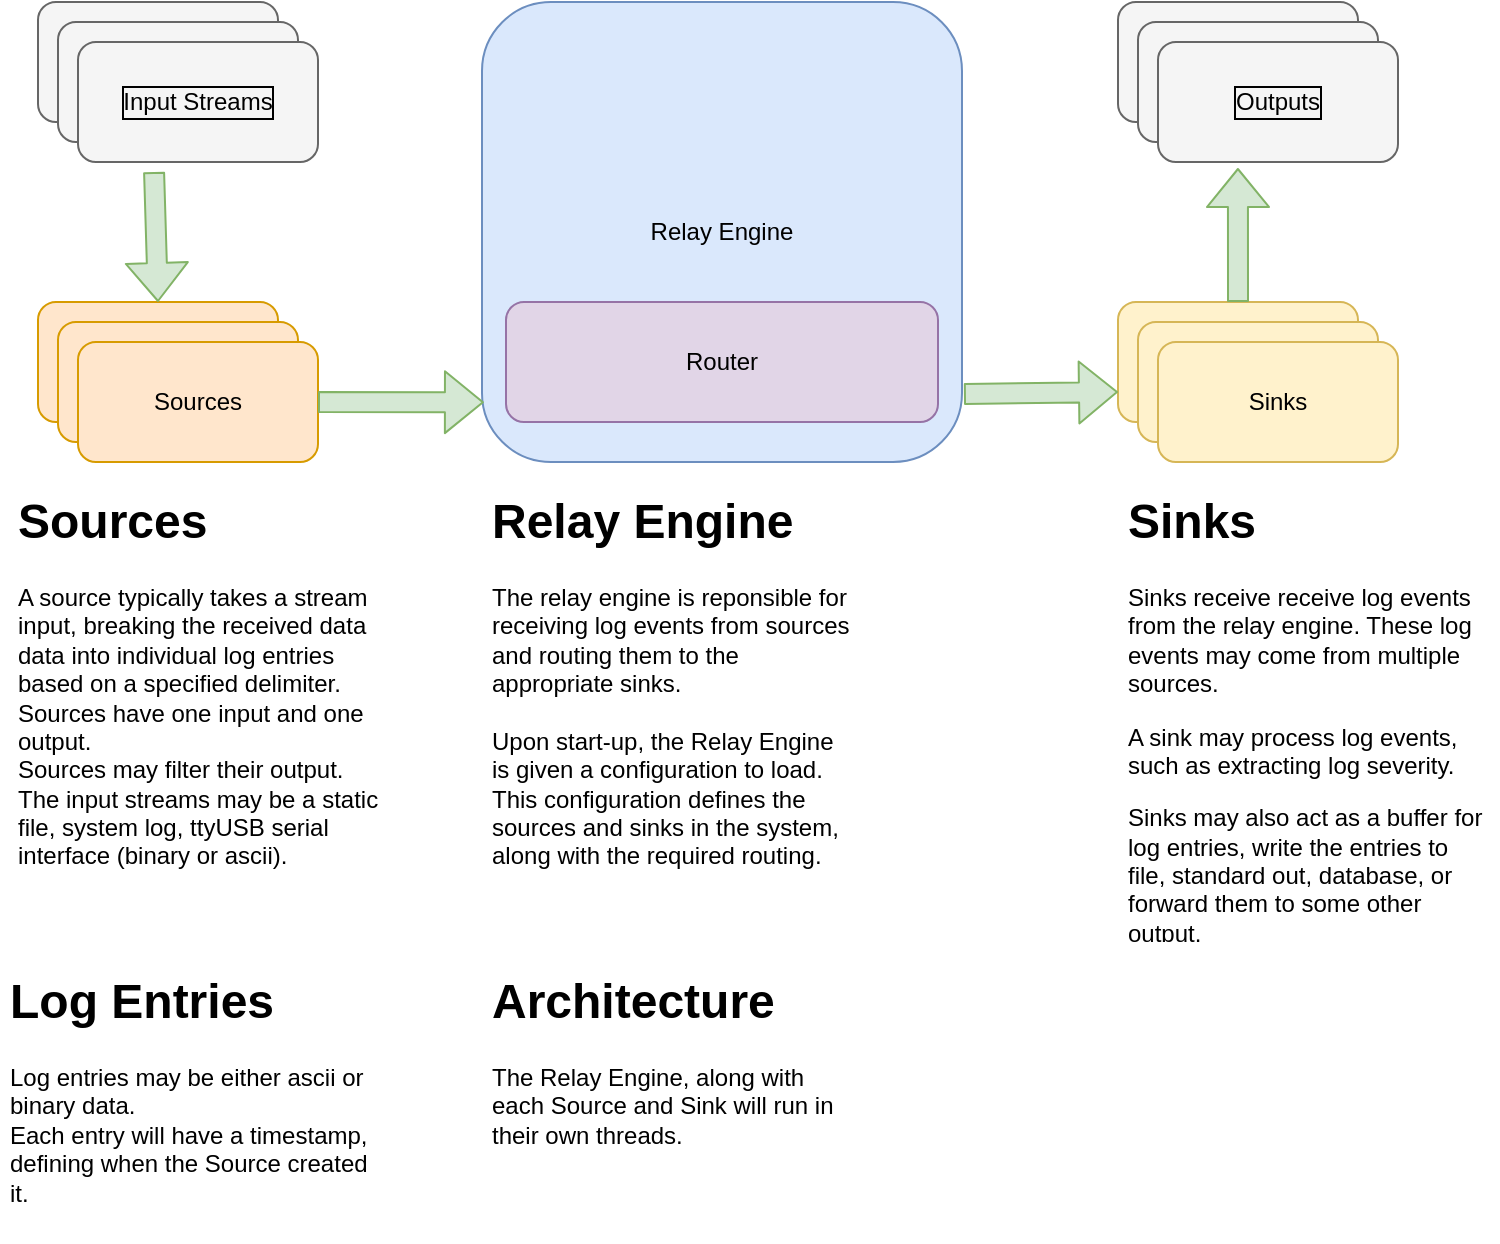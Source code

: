 <mxfile>
    <diagram id="ar5CEzZoJuOq2WLicGav" name="Page-1">
        <mxGraphModel dx="1186" dy="738" grid="1" gridSize="10" guides="1" tooltips="1" connect="1" arrows="1" fold="1" page="1" pageScale="1" pageWidth="827" pageHeight="1169" background="#ffffff" math="0" shadow="0">
            <root>
                <mxCell id="0"/>
                <mxCell id="1" parent="0"/>
                <mxCell id="2" value="" style="rounded=1;whiteSpace=wrap;html=1;fillColor=#ffe6cc;strokeColor=#d79b00;fontColor=#000000;" parent="1" vertex="1">
                    <mxGeometry x="58" y="180" width="120" height="60" as="geometry"/>
                </mxCell>
                <mxCell id="3" value="" style="rounded=1;whiteSpace=wrap;html=1;fillColor=#ffe6cc;strokeColor=#d79b00;fontColor=#000000;" parent="1" vertex="1">
                    <mxGeometry x="68" y="190" width="120" height="60" as="geometry"/>
                </mxCell>
                <mxCell id="4" value="Sources" style="rounded=1;whiteSpace=wrap;html=1;fillColor=#ffe6cc;strokeColor=#d79b00;fontColor=#000000;" parent="1" vertex="1">
                    <mxGeometry x="78" y="200" width="120" height="60" as="geometry"/>
                </mxCell>
                <mxCell id="5" value="Relay Engine" style="rounded=1;whiteSpace=wrap;html=1;fillColor=#dae8fc;strokeColor=#6c8ebf;fontColor=#000000;" parent="1" vertex="1">
                    <mxGeometry x="280" y="30" width="240" height="230" as="geometry"/>
                </mxCell>
                <mxCell id="6" value="" style="rounded=1;whiteSpace=wrap;html=1;fillColor=#fff2cc;strokeColor=#d6b656;fontColor=#000000;" parent="1" vertex="1">
                    <mxGeometry x="598" y="180" width="120" height="60" as="geometry"/>
                </mxCell>
                <mxCell id="7" value="" style="rounded=1;whiteSpace=wrap;html=1;fillColor=#fff2cc;strokeColor=#d6b656;fontColor=#000000;" parent="1" vertex="1">
                    <mxGeometry x="608" y="190" width="120" height="60" as="geometry"/>
                </mxCell>
                <mxCell id="8" value="Sinks" style="rounded=1;whiteSpace=wrap;html=1;fillColor=#fff2cc;strokeColor=#d6b656;fontColor=#000000;" parent="1" vertex="1">
                    <mxGeometry x="618" y="200" width="120" height="60" as="geometry"/>
                </mxCell>
                <mxCell id="11" value="" style="shape=flexArrow;endArrow=classic;html=1;fillColor=#d5e8d4;strokeColor=#82b366;exitX=1;exitY=0.5;exitDx=0;exitDy=0;entryX=0.004;entryY=0.87;entryDx=0;entryDy=0;entryPerimeter=0;" parent="1" source="4" target="5" edge="1">
                    <mxGeometry width="50" height="50" relative="1" as="geometry">
                        <mxPoint x="158" y="380" as="sourcePoint"/>
                        <mxPoint x="208" y="330" as="targetPoint"/>
                    </mxGeometry>
                </mxCell>
                <mxCell id="12" value="" style="shape=flexArrow;endArrow=classic;html=1;fillColor=#d5e8d4;strokeColor=#82b366;exitX=1.004;exitY=0.852;exitDx=0;exitDy=0;entryX=0;entryY=0.75;entryDx=0;entryDy=0;exitPerimeter=0;" parent="1" source="5" target="6" edge="1">
                    <mxGeometry width="50" height="50" relative="1" as="geometry">
                        <mxPoint x="518" y="219.5" as="sourcePoint"/>
                        <mxPoint x="598" y="219.58" as="targetPoint"/>
                    </mxGeometry>
                </mxCell>
                <mxCell id="14" value="Router&lt;br&gt;" style="rounded=1;whiteSpace=wrap;html=1;fillColor=#e1d5e7;strokeColor=#9673a6;fontColor=#000000;" parent="1" vertex="1">
                    <mxGeometry x="292" y="180" width="216" height="60" as="geometry"/>
                </mxCell>
                <mxCell id="15" value="ASCII Stream" style="rounded=1;whiteSpace=wrap;html=1;fontColor=#000000;fillColor=#f5f5f5;strokeColor=#666666;labelBorderColor=default;" parent="1" vertex="1">
                    <mxGeometry x="58" y="30" width="120" height="60" as="geometry"/>
                </mxCell>
                <mxCell id="16" value="" style="shape=flexArrow;endArrow=classic;html=1;fillColor=#d5e8d4;strokeColor=#82b366;exitX=0.317;exitY=1.083;exitDx=0;exitDy=0;entryX=0.5;entryY=0;entryDx=0;entryDy=0;exitPerimeter=0;" parent="1" source="18" target="2" edge="1">
                    <mxGeometry width="50" height="50" relative="1" as="geometry">
                        <mxPoint x="208" y="240" as="sourcePoint"/>
                        <mxPoint x="288" y="239.91" as="targetPoint"/>
                    </mxGeometry>
                </mxCell>
                <mxCell id="17" value="ASCII Stream" style="rounded=1;whiteSpace=wrap;html=1;fontColor=#000000;fillColor=#f5f5f5;strokeColor=#666666;labelBorderColor=default;" parent="1" vertex="1">
                    <mxGeometry x="68" y="40" width="120" height="60" as="geometry"/>
                </mxCell>
                <mxCell id="18" value="Input Streams" style="rounded=1;whiteSpace=wrap;html=1;fontColor=#000000;fillColor=#f5f5f5;strokeColor=#666666;labelBorderColor=default;" parent="1" vertex="1">
                    <mxGeometry x="78" y="50" width="120" height="60" as="geometry"/>
                </mxCell>
                <mxCell id="19" value="&lt;h1&gt;&lt;span style=&quot;background-color: initial;&quot;&gt;Sources&lt;/span&gt;&lt;/h1&gt;&lt;div&gt;&lt;span style=&quot;background-color: initial;&quot;&gt;A source typically takes a stream input, breaking the received data data into individual log entries based on a specified delimiter.&lt;/span&gt;&lt;/div&gt;&lt;div&gt;&lt;span style=&quot;background-color: initial;&quot;&gt;Sources have one input and one output.&lt;/span&gt;&lt;/div&gt;&lt;div&gt;&lt;span style=&quot;background-color: initial;&quot;&gt;Sources may filter their output.&lt;/span&gt;&lt;/div&gt;&lt;div&gt;&lt;span style=&quot;background-color: initial;&quot;&gt;The input streams may be a static file, system log, ttyUSB serial interface (binary or ascii).&lt;/span&gt;&lt;/div&gt;&lt;div&gt;&lt;span style=&quot;background-color: initial;&quot;&gt;&lt;br&gt;&lt;/span&gt;&lt;/div&gt;" style="text;html=1;strokeColor=none;fillColor=none;spacing=5;spacingTop=-20;whiteSpace=wrap;overflow=hidden;rounded=0;fontColor=#000000;" vertex="1" parent="1">
                    <mxGeometry x="43" y="270" width="190" height="200" as="geometry"/>
                </mxCell>
                <mxCell id="20" value="ASCII Stream" style="rounded=1;whiteSpace=wrap;html=1;fontColor=#000000;fillColor=#f5f5f5;strokeColor=#666666;labelBorderColor=default;" vertex="1" parent="1">
                    <mxGeometry x="598" y="30" width="120" height="60" as="geometry"/>
                </mxCell>
                <mxCell id="21" value="ASCII Stream" style="rounded=1;whiteSpace=wrap;html=1;fontColor=#000000;fillColor=#f5f5f5;strokeColor=#666666;labelBorderColor=default;" vertex="1" parent="1">
                    <mxGeometry x="608" y="40" width="120" height="60" as="geometry"/>
                </mxCell>
                <mxCell id="22" value="Outputs" style="rounded=1;whiteSpace=wrap;html=1;fontColor=#000000;fillColor=#f5f5f5;strokeColor=#666666;labelBorderColor=default;" vertex="1" parent="1">
                    <mxGeometry x="618" y="50" width="120" height="60" as="geometry"/>
                </mxCell>
                <mxCell id="23" value="" style="shape=flexArrow;endArrow=classic;html=1;fillColor=#d5e8d4;strokeColor=#82b366;exitX=0.5;exitY=0;exitDx=0;exitDy=0;entryX=0.333;entryY=1.05;entryDx=0;entryDy=0;entryPerimeter=0;" edge="1" parent="1" source="6" target="22">
                    <mxGeometry width="50" height="50" relative="1" as="geometry">
                        <mxPoint x="530.96" y="235.96" as="sourcePoint"/>
                        <mxPoint x="608" y="235" as="targetPoint"/>
                    </mxGeometry>
                </mxCell>
                <mxCell id="25" value="&lt;h1&gt;&lt;span style=&quot;background-color: initial;&quot;&gt;Relay Engine&lt;/span&gt;&lt;/h1&gt;&lt;div&gt;The relay engine is reponsible for receiving log events from sources and routing them to the appropriate sinks.&lt;/div&gt;&lt;div&gt;&lt;br&gt;&lt;/div&gt;&lt;div&gt;Upon start-up, the Relay Engine is given a configuration to load. This configuration defines the sources and sinks in the system, along with the required routing.&lt;/div&gt;" style="text;html=1;strokeColor=none;fillColor=none;spacing=5;spacingTop=-20;whiteSpace=wrap;overflow=hidden;rounded=0;fontColor=#000000;" vertex="1" parent="1">
                    <mxGeometry x="280" y="270" width="190" height="200" as="geometry"/>
                </mxCell>
                <mxCell id="26" value="&lt;h1&gt;&lt;span style=&quot;background-color: initial;&quot;&gt;Sinks&lt;/span&gt;&lt;/h1&gt;&lt;p&gt;&lt;span style=&quot;background-color: initial; font-size: 12px; font-weight: normal;&quot;&gt;Sinks receive receive log events from the relay engine. These log events may come from multiple sources.&lt;/span&gt;&lt;/p&gt;&lt;p&gt;&lt;span style=&quot;background-color: initial; font-size: 12px; font-weight: normal;&quot;&gt;A sink may process log events, such as extracting log severity.&lt;/span&gt;&lt;/p&gt;&lt;p&gt;&lt;span style=&quot;background-color: initial; font-size: 12px; font-weight: normal;&quot;&gt;Sinks may also act as a buffer for log entries, write the entries to file, standard out, database, or forward them to some other output.&lt;/span&gt;&lt;/p&gt;" style="text;html=1;strokeColor=none;fillColor=none;spacing=5;spacingTop=-20;whiteSpace=wrap;overflow=hidden;rounded=0;fontColor=#000000;" vertex="1" parent="1">
                    <mxGeometry x="598" y="270" width="190" height="230" as="geometry"/>
                </mxCell>
                <mxCell id="27" value="&lt;h1&gt;&lt;span style=&quot;background-color: initial;&quot;&gt;Log Entries&lt;/span&gt;&lt;/h1&gt;&lt;div&gt;Log entries may be either ascii or binary data.&lt;/div&gt;&lt;div&gt;Each entry will have a timestamp, defining when the Source created it.&lt;/div&gt;&lt;div&gt;&lt;br&gt;&lt;/div&gt;" style="text;html=1;strokeColor=none;fillColor=none;spacing=5;spacingTop=-20;whiteSpace=wrap;overflow=hidden;rounded=0;fontColor=#000000;" vertex="1" parent="1">
                    <mxGeometry x="39" y="510" width="190" height="140" as="geometry"/>
                </mxCell>
                <mxCell id="28" value="&lt;h1&gt;Architecture&lt;/h1&gt;&lt;div&gt;The Relay Engine, along with each Source and Sink will run in their own threads.&lt;/div&gt;&lt;div&gt;&lt;br&gt;&lt;/div&gt;" style="text;html=1;strokeColor=none;fillColor=none;spacing=5;spacingTop=-20;whiteSpace=wrap;overflow=hidden;rounded=0;fontColor=#000000;" vertex="1" parent="1">
                    <mxGeometry x="280" y="510" width="190" height="140" as="geometry"/>
                </mxCell>
            </root>
        </mxGraphModel>
    </diagram>
</mxfile>